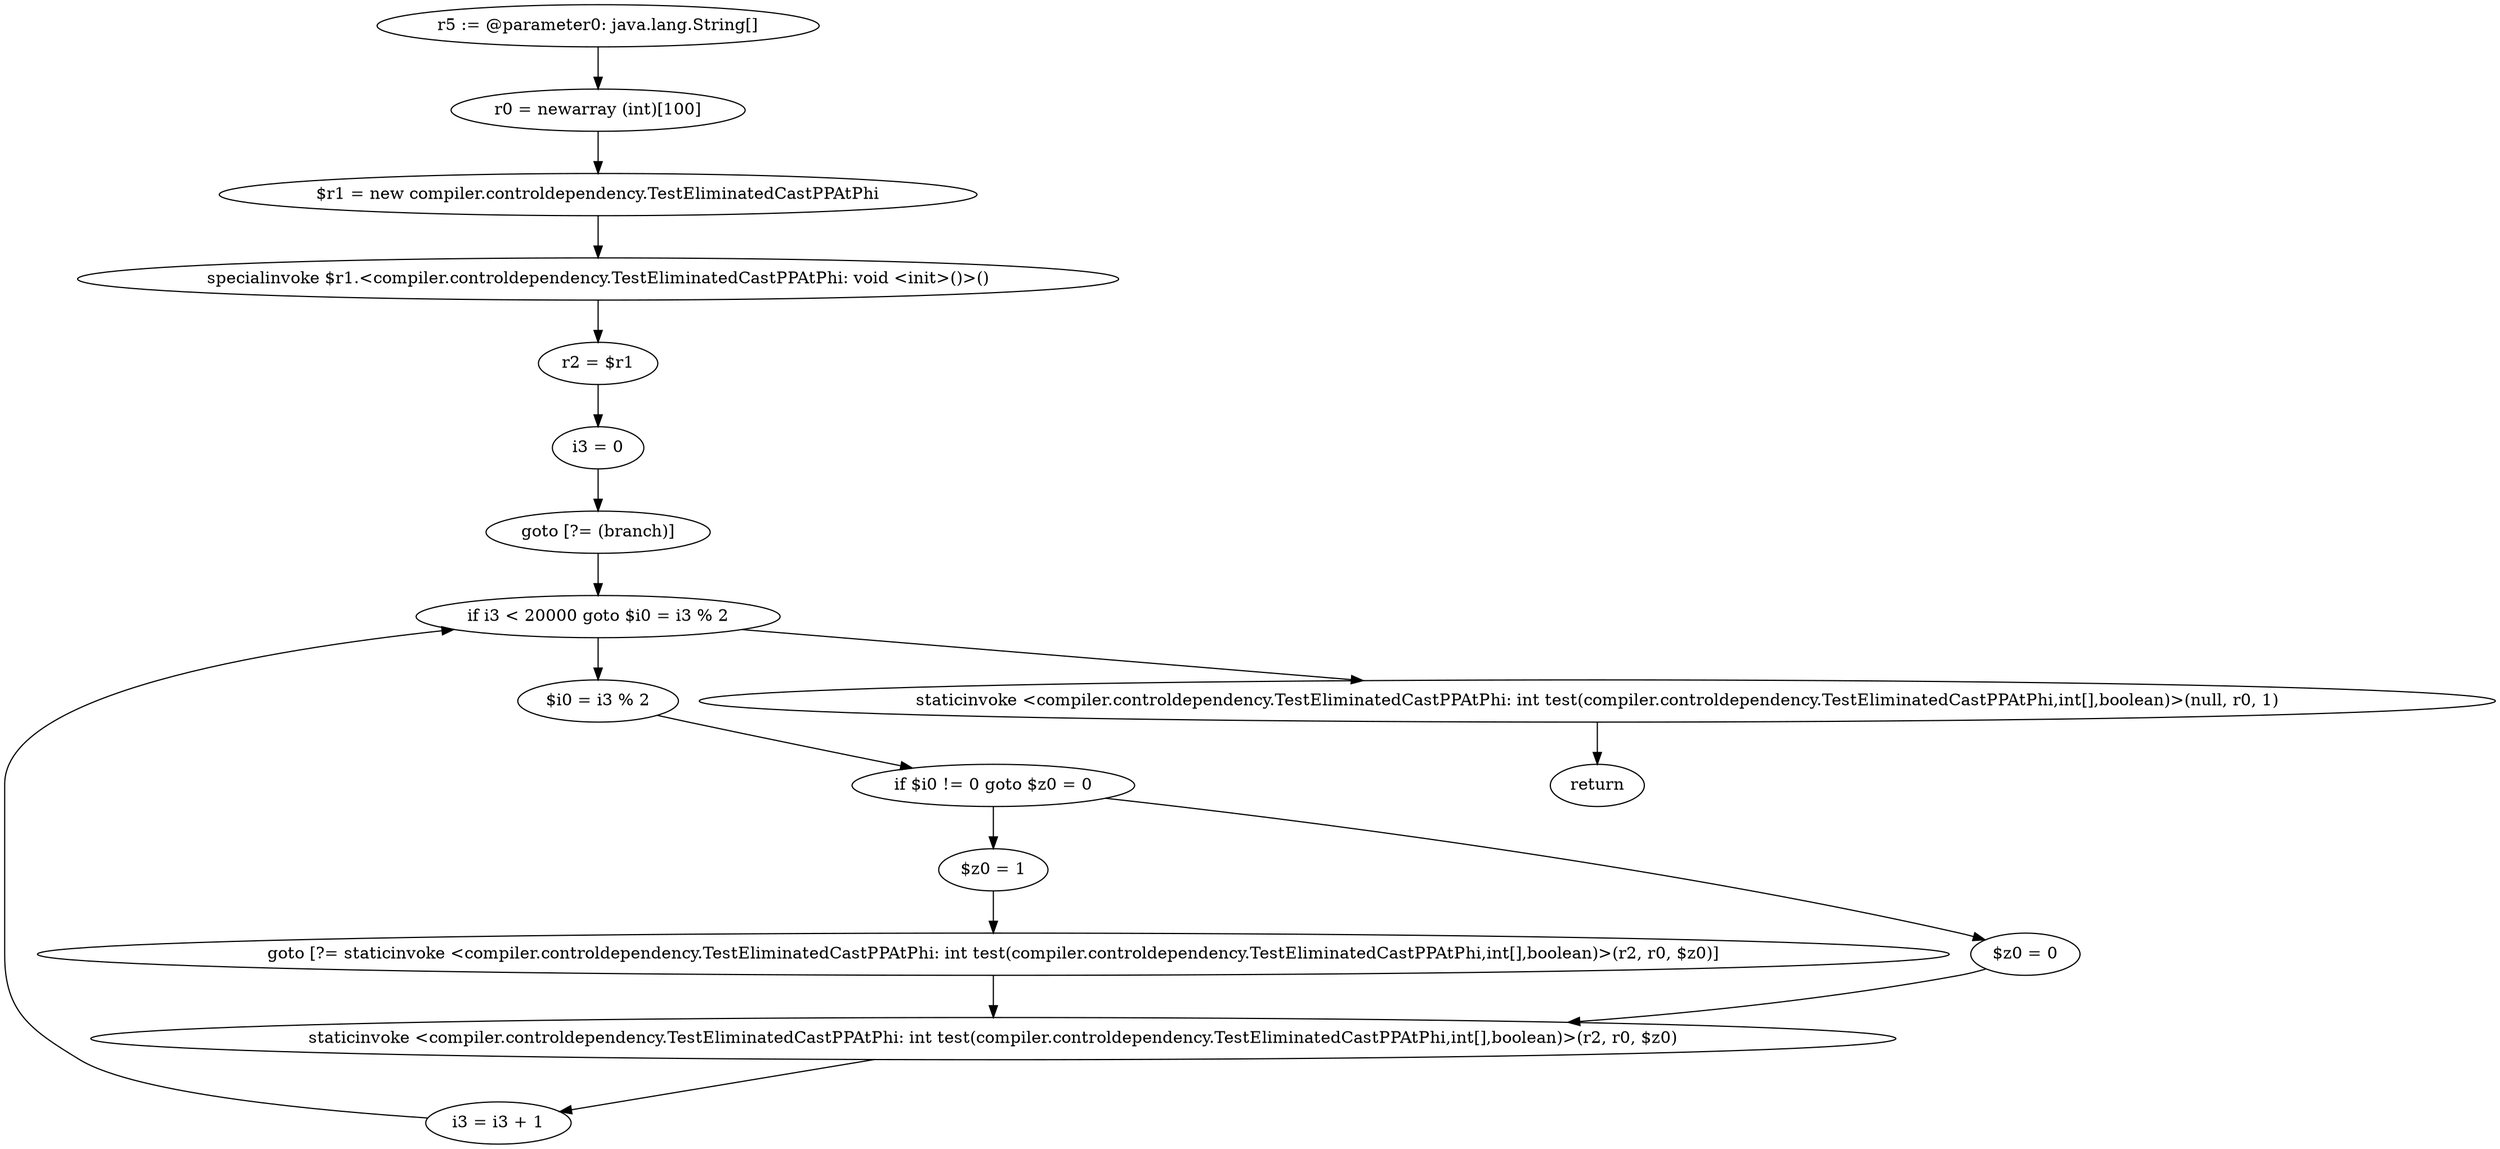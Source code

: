 digraph "unitGraph" {
    "r5 := @parameter0: java.lang.String[]"
    "r0 = newarray (int)[100]"
    "$r1 = new compiler.controldependency.TestEliminatedCastPPAtPhi"
    "specialinvoke $r1.<compiler.controldependency.TestEliminatedCastPPAtPhi: void <init>()>()"
    "r2 = $r1"
    "i3 = 0"
    "goto [?= (branch)]"
    "$i0 = i3 % 2"
    "if $i0 != 0 goto $z0 = 0"
    "$z0 = 1"
    "goto [?= staticinvoke <compiler.controldependency.TestEliminatedCastPPAtPhi: int test(compiler.controldependency.TestEliminatedCastPPAtPhi,int[],boolean)>(r2, r0, $z0)]"
    "$z0 = 0"
    "staticinvoke <compiler.controldependency.TestEliminatedCastPPAtPhi: int test(compiler.controldependency.TestEliminatedCastPPAtPhi,int[],boolean)>(r2, r0, $z0)"
    "i3 = i3 + 1"
    "if i3 < 20000 goto $i0 = i3 % 2"
    "staticinvoke <compiler.controldependency.TestEliminatedCastPPAtPhi: int test(compiler.controldependency.TestEliminatedCastPPAtPhi,int[],boolean)>(null, r0, 1)"
    "return"
    "r5 := @parameter0: java.lang.String[]"->"r0 = newarray (int)[100]";
    "r0 = newarray (int)[100]"->"$r1 = new compiler.controldependency.TestEliminatedCastPPAtPhi";
    "$r1 = new compiler.controldependency.TestEliminatedCastPPAtPhi"->"specialinvoke $r1.<compiler.controldependency.TestEliminatedCastPPAtPhi: void <init>()>()";
    "specialinvoke $r1.<compiler.controldependency.TestEliminatedCastPPAtPhi: void <init>()>()"->"r2 = $r1";
    "r2 = $r1"->"i3 = 0";
    "i3 = 0"->"goto [?= (branch)]";
    "goto [?= (branch)]"->"if i3 < 20000 goto $i0 = i3 % 2";
    "$i0 = i3 % 2"->"if $i0 != 0 goto $z0 = 0";
    "if $i0 != 0 goto $z0 = 0"->"$z0 = 1";
    "if $i0 != 0 goto $z0 = 0"->"$z0 = 0";
    "$z0 = 1"->"goto [?= staticinvoke <compiler.controldependency.TestEliminatedCastPPAtPhi: int test(compiler.controldependency.TestEliminatedCastPPAtPhi,int[],boolean)>(r2, r0, $z0)]";
    "goto [?= staticinvoke <compiler.controldependency.TestEliminatedCastPPAtPhi: int test(compiler.controldependency.TestEliminatedCastPPAtPhi,int[],boolean)>(r2, r0, $z0)]"->"staticinvoke <compiler.controldependency.TestEliminatedCastPPAtPhi: int test(compiler.controldependency.TestEliminatedCastPPAtPhi,int[],boolean)>(r2, r0, $z0)";
    "$z0 = 0"->"staticinvoke <compiler.controldependency.TestEliminatedCastPPAtPhi: int test(compiler.controldependency.TestEliminatedCastPPAtPhi,int[],boolean)>(r2, r0, $z0)";
    "staticinvoke <compiler.controldependency.TestEliminatedCastPPAtPhi: int test(compiler.controldependency.TestEliminatedCastPPAtPhi,int[],boolean)>(r2, r0, $z0)"->"i3 = i3 + 1";
    "i3 = i3 + 1"->"if i3 < 20000 goto $i0 = i3 % 2";
    "if i3 < 20000 goto $i0 = i3 % 2"->"staticinvoke <compiler.controldependency.TestEliminatedCastPPAtPhi: int test(compiler.controldependency.TestEliminatedCastPPAtPhi,int[],boolean)>(null, r0, 1)";
    "if i3 < 20000 goto $i0 = i3 % 2"->"$i0 = i3 % 2";
    "staticinvoke <compiler.controldependency.TestEliminatedCastPPAtPhi: int test(compiler.controldependency.TestEliminatedCastPPAtPhi,int[],boolean)>(null, r0, 1)"->"return";
}
